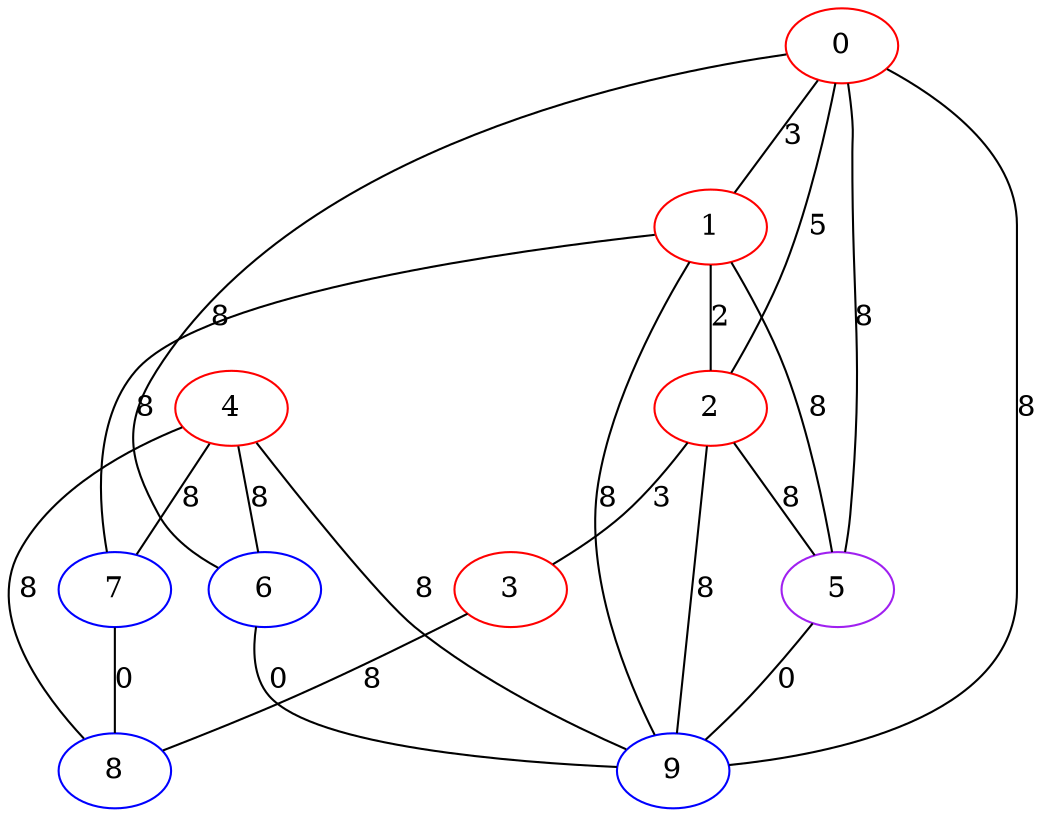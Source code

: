 graph "" {
0 [color=red, weight=1];
1 [color=red, weight=1];
2 [color=red, weight=1];
3 [color=red, weight=1];
4 [color=red, weight=1];
5 [color=purple, weight=4];
6 [color=blue, weight=3];
7 [color=blue, weight=3];
8 [color=blue, weight=3];
9 [color=blue, weight=3];
0 -- 1  [key=0, label=3];
0 -- 2  [key=0, label=5];
0 -- 5  [key=0, label=8];
0 -- 6  [key=0, label=8];
0 -- 9  [key=0, label=8];
1 -- 9  [key=0, label=8];
1 -- 2  [key=0, label=2];
1 -- 5  [key=0, label=8];
1 -- 7  [key=0, label=8];
2 -- 3  [key=0, label=3];
2 -- 5  [key=0, label=8];
2 -- 9  [key=0, label=8];
3 -- 8  [key=0, label=8];
4 -- 8  [key=0, label=8];
4 -- 9  [key=0, label=8];
4 -- 6  [key=0, label=8];
4 -- 7  [key=0, label=8];
5 -- 9  [key=0, label=0];
6 -- 9  [key=0, label=0];
7 -- 8  [key=0, label=0];
}
